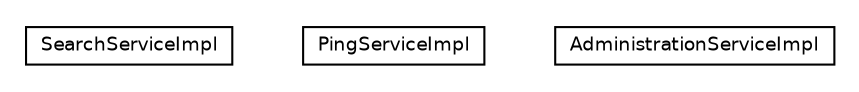 #!/usr/local/bin/dot
#
# Class diagram 
# Generated by UmlGraph version 4.6 (http://www.spinellis.gr/sw/umlgraph)
#

digraph G {
	edge [fontname="Helvetica",fontsize=10,labelfontname="Helvetica",labelfontsize=10];
	node [fontname="Helvetica",fontsize=10,shape=plaintext];
	// org.apache.archiva.web.xmlrpc.services.SearchServiceImpl
	c24817 [label=<<table border="0" cellborder="1" cellspacing="0" cellpadding="2" port="p" href="./SearchServiceImpl.html">
		<tr><td><table border="0" cellspacing="0" cellpadding="1">
			<tr><td> SearchServiceImpl </td></tr>
		</table></td></tr>
		</table>>, fontname="Helvetica", fontcolor="black", fontsize=9.0];
	// org.apache.archiva.web.xmlrpc.services.PingServiceImpl
	c24818 [label=<<table border="0" cellborder="1" cellspacing="0" cellpadding="2" port="p" href="./PingServiceImpl.html">
		<tr><td><table border="0" cellspacing="0" cellpadding="1">
			<tr><td> PingServiceImpl </td></tr>
		</table></td></tr>
		</table>>, fontname="Helvetica", fontcolor="black", fontsize=9.0];
	// org.apache.archiva.web.xmlrpc.services.AdministrationServiceImpl
	c24819 [label=<<table border="0" cellborder="1" cellspacing="0" cellpadding="2" port="p" href="./AdministrationServiceImpl.html">
		<tr><td><table border="0" cellspacing="0" cellpadding="1">
			<tr><td> AdministrationServiceImpl </td></tr>
		</table></td></tr>
		</table>>, fontname="Helvetica", fontcolor="black", fontsize=9.0];
}

